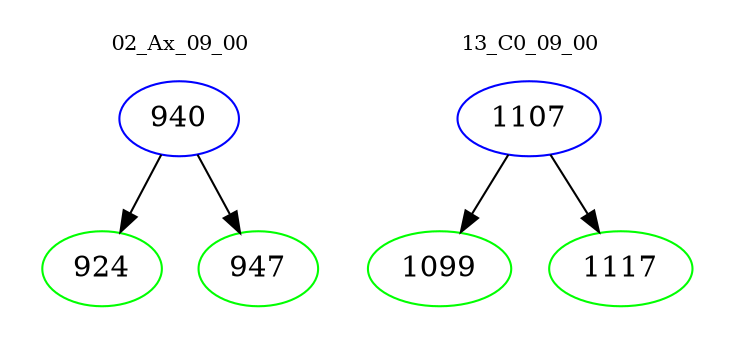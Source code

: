 digraph{
subgraph cluster_0 {
color = white
label = "02_Ax_09_00";
fontsize=10;
T0_940 [label="940", color="blue"]
T0_940 -> T0_924 [color="black"]
T0_924 [label="924", color="green"]
T0_940 -> T0_947 [color="black"]
T0_947 [label="947", color="green"]
}
subgraph cluster_1 {
color = white
label = "13_C0_09_00";
fontsize=10;
T1_1107 [label="1107", color="blue"]
T1_1107 -> T1_1099 [color="black"]
T1_1099 [label="1099", color="green"]
T1_1107 -> T1_1117 [color="black"]
T1_1117 [label="1117", color="green"]
}
}
